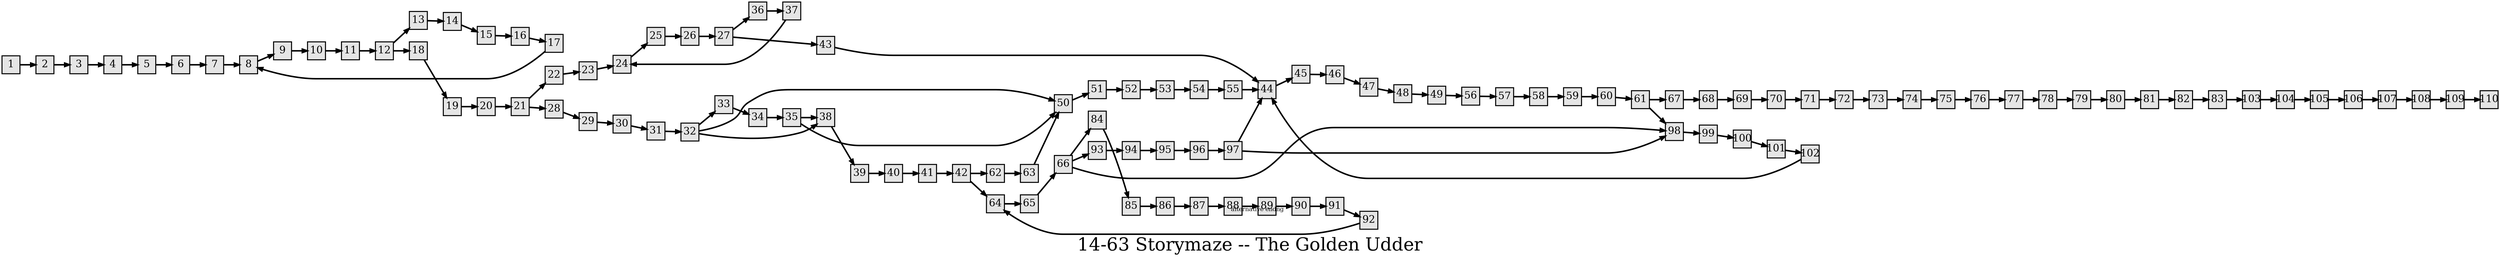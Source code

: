 digraph g{
  graph [ label="14-63 Storymaze -- The Golden Udder" rankdir=LR, ordering=out, fontsize=36, nodesep="0.35", ranksep="0.45"];
  node  [shape=rect, penwidth=2, fontsize=20, style=filled, fillcolor=grey90, margin="0,0", labelfloat=true, regular=true, fixedsize=true];
  edge  [labelfloat=true, penwidth=3, fontsize=12];
  1 -> 2;
  2 -> 3;
  3 -> 4;
  4 -> 5;
  5 -> 6;
  6 -> 7;
  7 -> 8;
  8 -> 9;
  9 -> 10;
  10 -> 11;
  11 -> 12;
  12 -> 13;
  12 -> 18;
  13 -> 14;
  14 -> 15;
  15 -> 16;
  16 -> 17;
  17 -> 8;
  18 -> 19;
  19 -> 20;
  20 -> 21;
  21 -> 22;
  21 -> 28;
  22 -> 23;
  23 -> 24;
  24 -> 25;
  25 -> 26;
  26 -> 27;
  27 -> 36;
  27 -> 43;
  28 -> 29;
  29 -> 30;
  30 -> 31;
  31 -> 32;
  32 -> 33;
  32 -> 38;
  32 -> 50;
  33 -> 34;
  34 -> 35;
  35 -> 38;
  35 -> 50;
  36 -> 37;
  37 -> 24;
  38 -> 39;
  39 -> 40;
  40 -> 41;
  41 -> 42;
  42 -> 62;
  42 -> 64;
  43 -> 44;
  44 -> 45;
  45 -> 46;
  46 -> 47;
  47 -> 48;
  48 -> 49;
  49 -> 56;
  50 -> 51;
  51 -> 52;
  52 -> 53;
  53 -> 54;
  54 -> 55;
  55 -> 44;
  56 -> 57;
  57 -> 58;
  58 -> 59;
  59 -> 60;
  60 -> 61;
  61 -> 67;
  61 -> 98;
  62 -> 63;
  63 -> 50;
  64 -> 65;
  65 -> 66;
  66 -> 84;
  66 -> 93;
  66 -> 98;
  67 -> 68;
  68 -> 69;
  69 -> 70;
  70 -> 71;
  71 -> 72;
  72 -> 73;
  73 -> 74;
  74 -> 75;
  75 -> 76;
  76 -> 77;
  77 -> 78;
  78 -> 79;
  79 -> 80;
  80 -> 81;
  81 -> 82;
  82 -> 83;
  83 -> 103;
  84 -> 85;
  85 -> 86;
  86 -> 87;
  87 -> 88;
  88 -> 89;
  89 -> 90	[ xlabel="alternative endng" ];
  90 -> 91;
  91 -> 92;
  92 -> 64;
  93 -> 94;
  94 -> 95;
  95 -> 96;
  96 -> 97;
  97 -> 44;
  97 -> 98;
  98 -> 99;
  99 -> 100;
  100 -> 101;
  101 -> 102;
  102 -> 44;
  103 -> 104;
  104 -> 105;
  105 -> 106;
  106 -> 107;
  107 -> 108;
  108 -> 109;
  109 -> 110;
}

